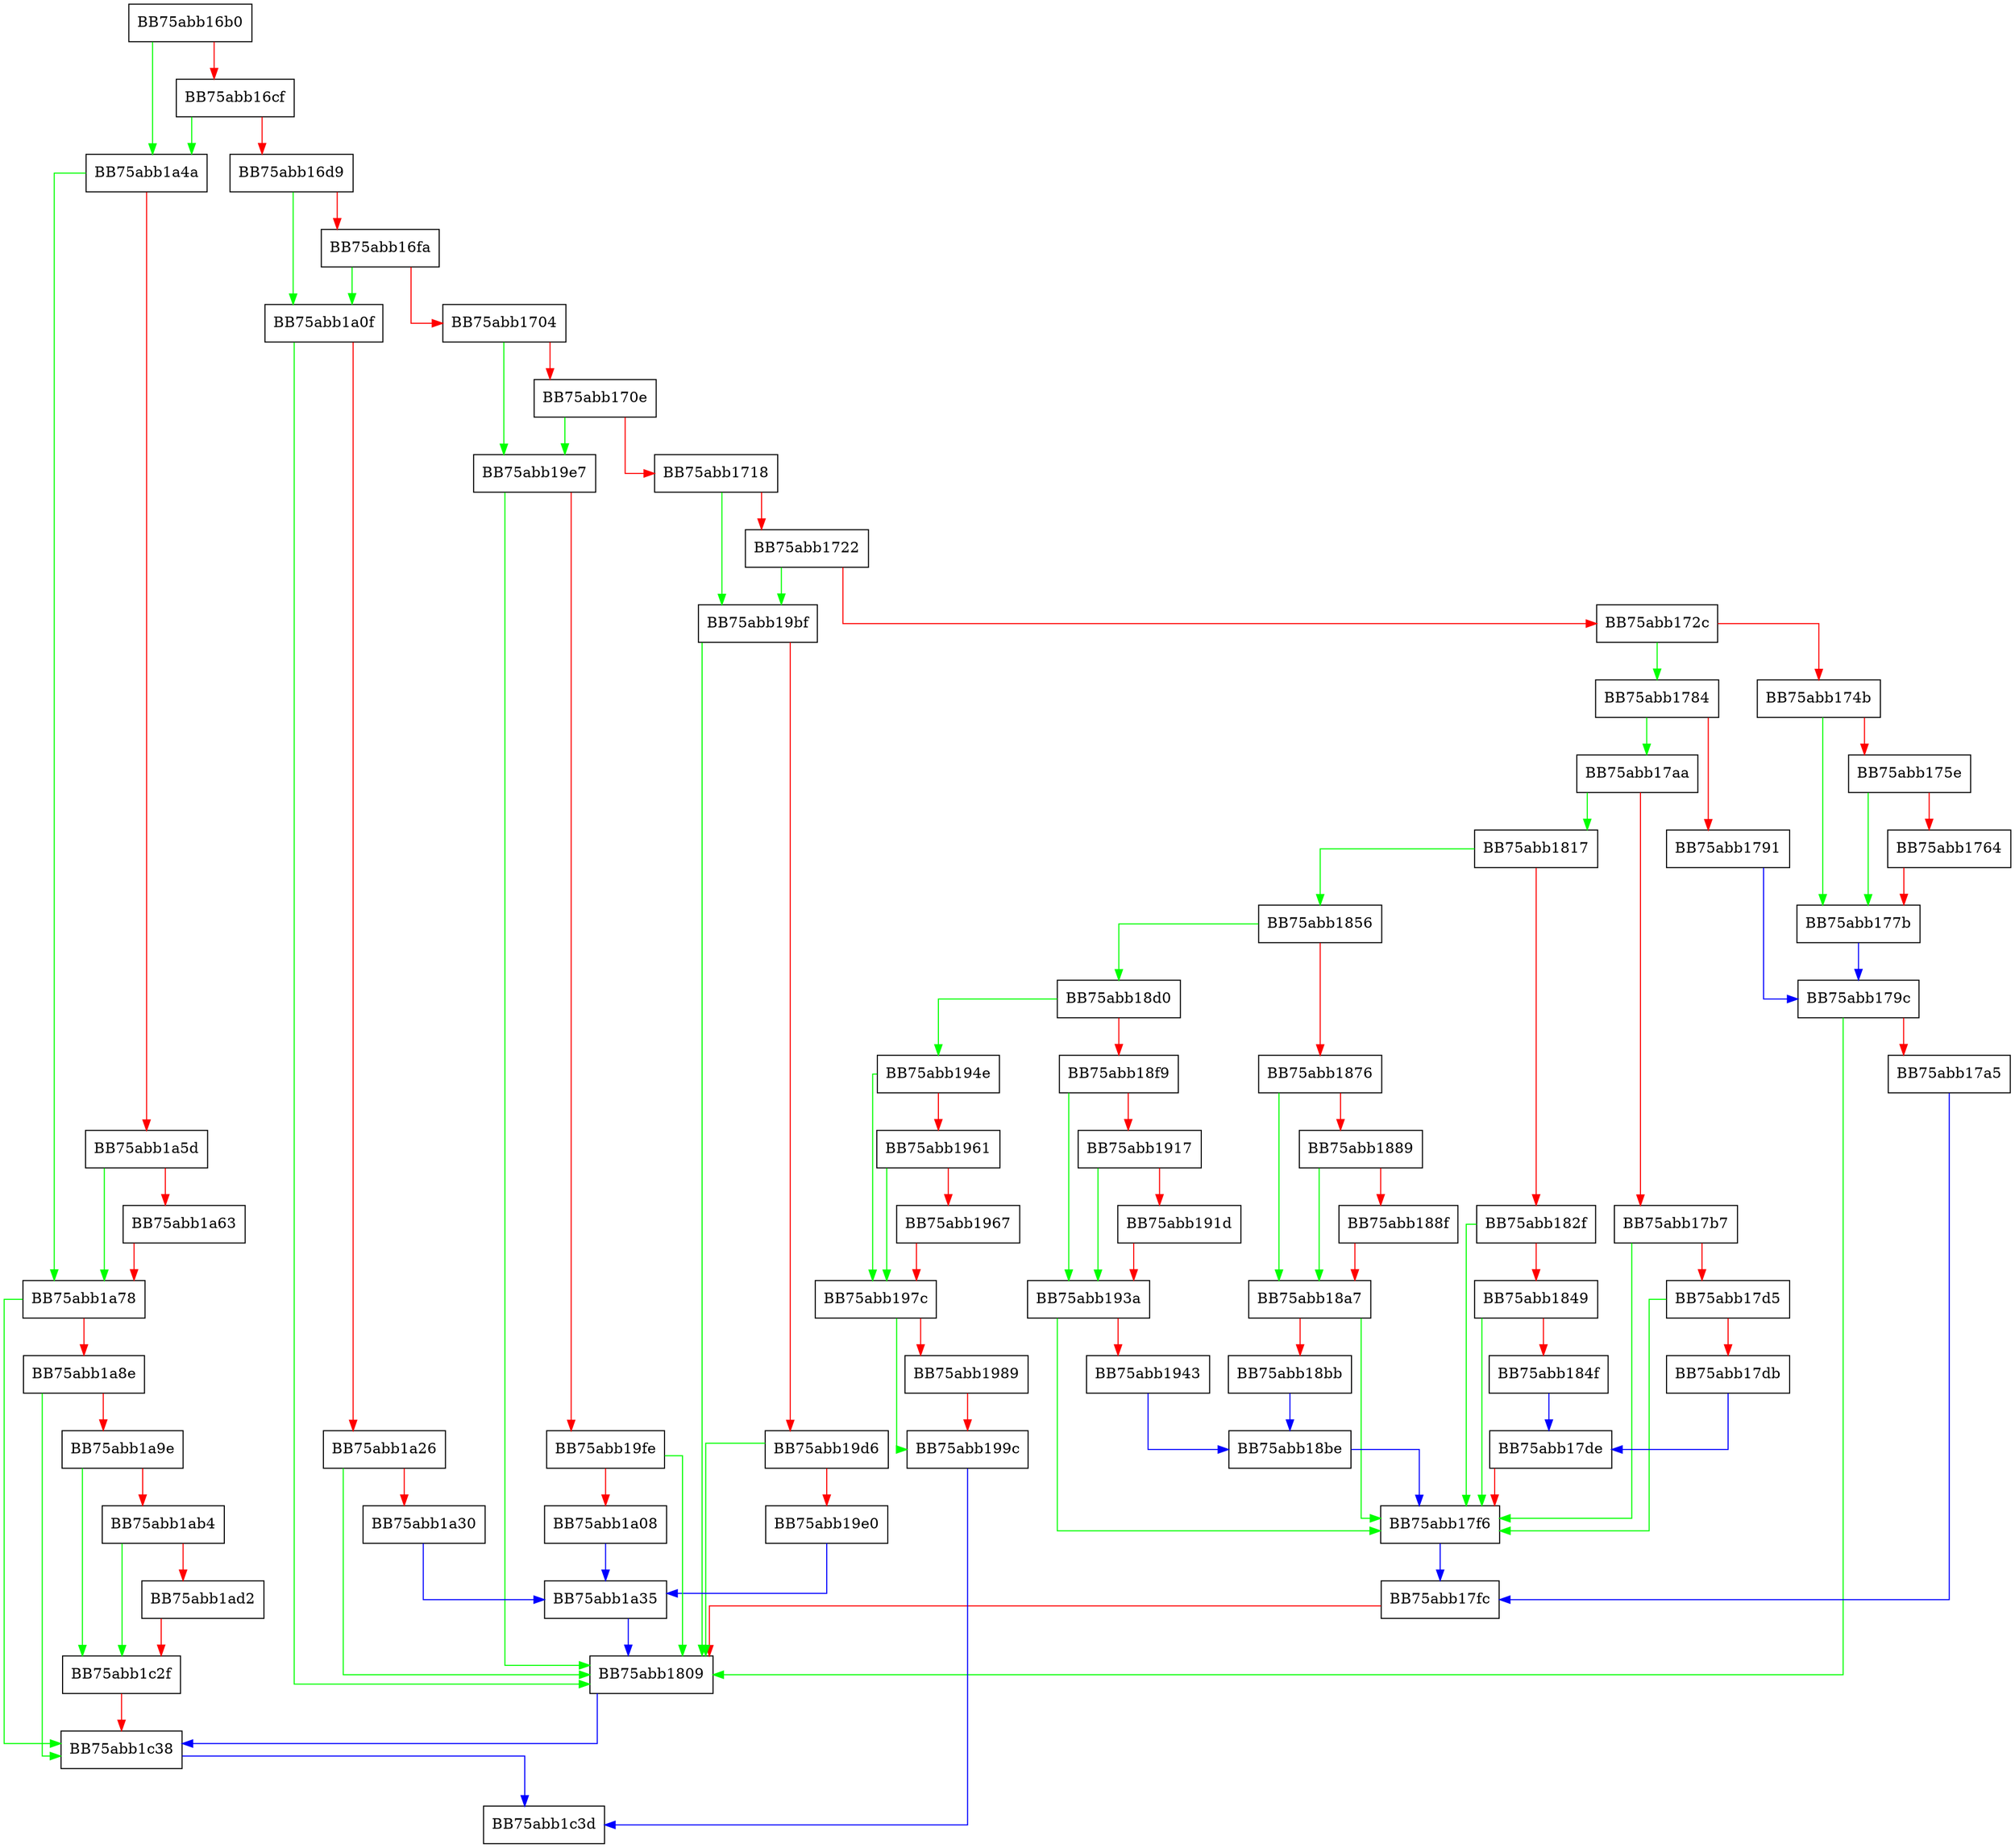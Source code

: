 digraph ValidateConfigSignature {
  node [shape="box"];
  graph [splines=ortho];
  BB75abb16b0 -> BB75abb1a4a [color="green"];
  BB75abb16b0 -> BB75abb16cf [color="red"];
  BB75abb16cf -> BB75abb1a4a [color="green"];
  BB75abb16cf -> BB75abb16d9 [color="red"];
  BB75abb16d9 -> BB75abb1a0f [color="green"];
  BB75abb16d9 -> BB75abb16fa [color="red"];
  BB75abb16fa -> BB75abb1a0f [color="green"];
  BB75abb16fa -> BB75abb1704 [color="red"];
  BB75abb1704 -> BB75abb19e7 [color="green"];
  BB75abb1704 -> BB75abb170e [color="red"];
  BB75abb170e -> BB75abb19e7 [color="green"];
  BB75abb170e -> BB75abb1718 [color="red"];
  BB75abb1718 -> BB75abb19bf [color="green"];
  BB75abb1718 -> BB75abb1722 [color="red"];
  BB75abb1722 -> BB75abb19bf [color="green"];
  BB75abb1722 -> BB75abb172c [color="red"];
  BB75abb172c -> BB75abb1784 [color="green"];
  BB75abb172c -> BB75abb174b [color="red"];
  BB75abb174b -> BB75abb177b [color="green"];
  BB75abb174b -> BB75abb175e [color="red"];
  BB75abb175e -> BB75abb177b [color="green"];
  BB75abb175e -> BB75abb1764 [color="red"];
  BB75abb1764 -> BB75abb177b [color="red"];
  BB75abb177b -> BB75abb179c [color="blue"];
  BB75abb1784 -> BB75abb17aa [color="green"];
  BB75abb1784 -> BB75abb1791 [color="red"];
  BB75abb1791 -> BB75abb179c [color="blue"];
  BB75abb179c -> BB75abb1809 [color="green"];
  BB75abb179c -> BB75abb17a5 [color="red"];
  BB75abb17a5 -> BB75abb17fc [color="blue"];
  BB75abb17aa -> BB75abb1817 [color="green"];
  BB75abb17aa -> BB75abb17b7 [color="red"];
  BB75abb17b7 -> BB75abb17f6 [color="green"];
  BB75abb17b7 -> BB75abb17d5 [color="red"];
  BB75abb17d5 -> BB75abb17f6 [color="green"];
  BB75abb17d5 -> BB75abb17db [color="red"];
  BB75abb17db -> BB75abb17de [color="blue"];
  BB75abb17de -> BB75abb17f6 [color="red"];
  BB75abb17f6 -> BB75abb17fc [color="blue"];
  BB75abb17fc -> BB75abb1809 [color="red"];
  BB75abb1809 -> BB75abb1c38 [color="blue"];
  BB75abb1817 -> BB75abb1856 [color="green"];
  BB75abb1817 -> BB75abb182f [color="red"];
  BB75abb182f -> BB75abb17f6 [color="green"];
  BB75abb182f -> BB75abb1849 [color="red"];
  BB75abb1849 -> BB75abb17f6 [color="green"];
  BB75abb1849 -> BB75abb184f [color="red"];
  BB75abb184f -> BB75abb17de [color="blue"];
  BB75abb1856 -> BB75abb18d0 [color="green"];
  BB75abb1856 -> BB75abb1876 [color="red"];
  BB75abb1876 -> BB75abb18a7 [color="green"];
  BB75abb1876 -> BB75abb1889 [color="red"];
  BB75abb1889 -> BB75abb18a7 [color="green"];
  BB75abb1889 -> BB75abb188f [color="red"];
  BB75abb188f -> BB75abb18a7 [color="red"];
  BB75abb18a7 -> BB75abb17f6 [color="green"];
  BB75abb18a7 -> BB75abb18bb [color="red"];
  BB75abb18bb -> BB75abb18be [color="blue"];
  BB75abb18be -> BB75abb17f6 [color="blue"];
  BB75abb18d0 -> BB75abb194e [color="green"];
  BB75abb18d0 -> BB75abb18f9 [color="red"];
  BB75abb18f9 -> BB75abb193a [color="green"];
  BB75abb18f9 -> BB75abb1917 [color="red"];
  BB75abb1917 -> BB75abb193a [color="green"];
  BB75abb1917 -> BB75abb191d [color="red"];
  BB75abb191d -> BB75abb193a [color="red"];
  BB75abb193a -> BB75abb17f6 [color="green"];
  BB75abb193a -> BB75abb1943 [color="red"];
  BB75abb1943 -> BB75abb18be [color="blue"];
  BB75abb194e -> BB75abb197c [color="green"];
  BB75abb194e -> BB75abb1961 [color="red"];
  BB75abb1961 -> BB75abb197c [color="green"];
  BB75abb1961 -> BB75abb1967 [color="red"];
  BB75abb1967 -> BB75abb197c [color="red"];
  BB75abb197c -> BB75abb199c [color="green"];
  BB75abb197c -> BB75abb1989 [color="red"];
  BB75abb1989 -> BB75abb199c [color="red"];
  BB75abb199c -> BB75abb1c3d [color="blue"];
  BB75abb19bf -> BB75abb1809 [color="green"];
  BB75abb19bf -> BB75abb19d6 [color="red"];
  BB75abb19d6 -> BB75abb1809 [color="green"];
  BB75abb19d6 -> BB75abb19e0 [color="red"];
  BB75abb19e0 -> BB75abb1a35 [color="blue"];
  BB75abb19e7 -> BB75abb1809 [color="green"];
  BB75abb19e7 -> BB75abb19fe [color="red"];
  BB75abb19fe -> BB75abb1809 [color="green"];
  BB75abb19fe -> BB75abb1a08 [color="red"];
  BB75abb1a08 -> BB75abb1a35 [color="blue"];
  BB75abb1a0f -> BB75abb1809 [color="green"];
  BB75abb1a0f -> BB75abb1a26 [color="red"];
  BB75abb1a26 -> BB75abb1809 [color="green"];
  BB75abb1a26 -> BB75abb1a30 [color="red"];
  BB75abb1a30 -> BB75abb1a35 [color="blue"];
  BB75abb1a35 -> BB75abb1809 [color="blue"];
  BB75abb1a4a -> BB75abb1a78 [color="green"];
  BB75abb1a4a -> BB75abb1a5d [color="red"];
  BB75abb1a5d -> BB75abb1a78 [color="green"];
  BB75abb1a5d -> BB75abb1a63 [color="red"];
  BB75abb1a63 -> BB75abb1a78 [color="red"];
  BB75abb1a78 -> BB75abb1c38 [color="green"];
  BB75abb1a78 -> BB75abb1a8e [color="red"];
  BB75abb1a8e -> BB75abb1c38 [color="green"];
  BB75abb1a8e -> BB75abb1a9e [color="red"];
  BB75abb1a9e -> BB75abb1c2f [color="green"];
  BB75abb1a9e -> BB75abb1ab4 [color="red"];
  BB75abb1ab4 -> BB75abb1c2f [color="green"];
  BB75abb1ab4 -> BB75abb1ad2 [color="red"];
  BB75abb1ad2 -> BB75abb1c2f [color="red"];
  BB75abb1c2f -> BB75abb1c38 [color="red"];
  BB75abb1c38 -> BB75abb1c3d [color="blue"];
}
